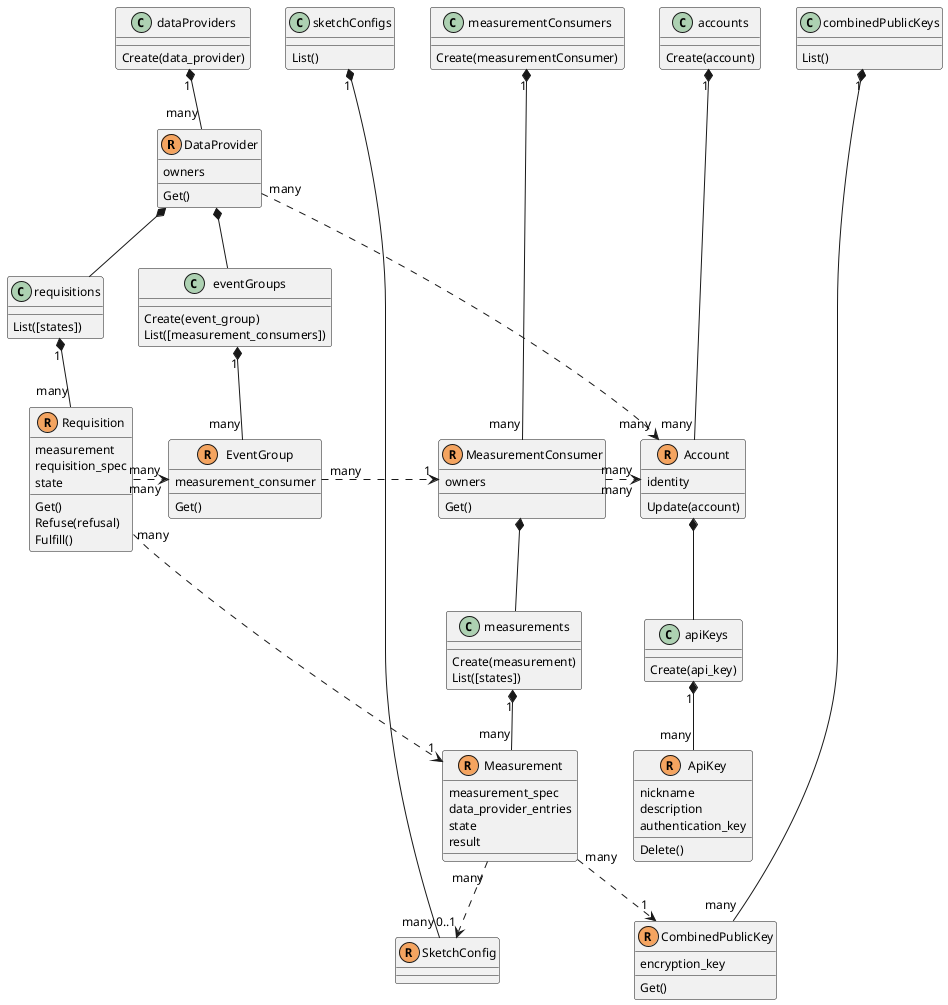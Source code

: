 @startuml

!unquoted procedure resource($type)
  class $type << (R, SandyBrown) >>
!endprocedure
!unquoted procedure collection($name, $type)
  $name "1" *-- "many" $type
  object $name
!endprocedure

skinparam default {
  fontName "Roboto Mono"
  fontSize 12
}

resource(DataProvider) {
  owners
  Get()
}
resource(MeasurementConsumer) {
  owners
  Get()
}
resource(SketchConfig) {
}
resource(CombinedPublicKey) {
  encryption_key
  Get()
}
resource(Measurement) {
  measurement_spec
  data_provider_entries
  state
  result
}
resource(Account) {
  identity
  Update(account)
}

together {
  collection(measurementConsumers, MeasurementConsumer) {
    Create(measurementConsumer)
  }
  collection(dataProviders, DataProvider) {
    Create(data_provider)
  }
  collection(sketchConfigs, SketchConfig) {
    List()
  }
  collection(combinedPublicKeys, CombinedPublicKey) {
    List()
  }
  collection(accounts, Account) {
    Create(account)
  }
}

collection(requisitions, Requisition) {
  List([states])
}
collection(eventGroups, EventGroup) {
  Create(event_group)
  List([measurement_consumers])
}
collection(measurements, Measurement) {
  Create(measurement)
  List([states])
}
collection(apiKeys, ApiKey) {
  Create(api_key)
}

resource(Requisition) {
  measurement
  requisition_spec
  state
  Get()
  Refuse(refusal)
  Fulfill()
}
resource(EventGroup) {
  measurement_consumer
  Get()
}
resource(ApiKey) {
  nickname
  description
  authentication_key
  Delete()
}

DataProvider *-- eventGroups
DataProvider *-- requisitions
EventGroup "many" .> "1" MeasurementConsumer

Requisition "many" .> "many" EventGroup
Requisition "many" .> "1" Measurement

MeasurementConsumer *-- measurements
Measurement "many" ..> "1" CombinedPublicKey
Measurement "many" ..> "0..1" SketchConfig

Account *-- apiKeys
MeasurementConsumer "many" .> "many" Account
DataProvider "many" .> "many" Account
'Account "many" <. "many" MeasurementConsumer
'Account "many" <. "many" DataProvider

@enduml